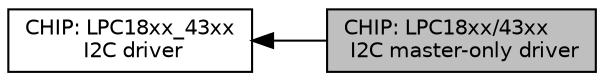 digraph "CHIP: LPC18xx/43xx I2C master-only driver"
{
  edge [fontname="Helvetica",fontsize="10",labelfontname="Helvetica",labelfontsize="10"];
  node [fontname="Helvetica",fontsize="10",shape=record];
  rankdir=LR;
  Node0 [label="CHIP: LPC18xx/43xx\l I2C master-only driver",height=0.2,width=0.4,color="black", fillcolor="grey75", style="filled", fontcolor="black"];
  Node1 [label="CHIP: LPC18xx_43xx\l I2C driver",height=0.2,width=0.4,color="black", fillcolor="white", style="filled",URL="$group___i2_c__18_x_x__43_x_x.html"];
  Node1->Node0 [shape=plaintext, dir="back", style="solid"];
}
